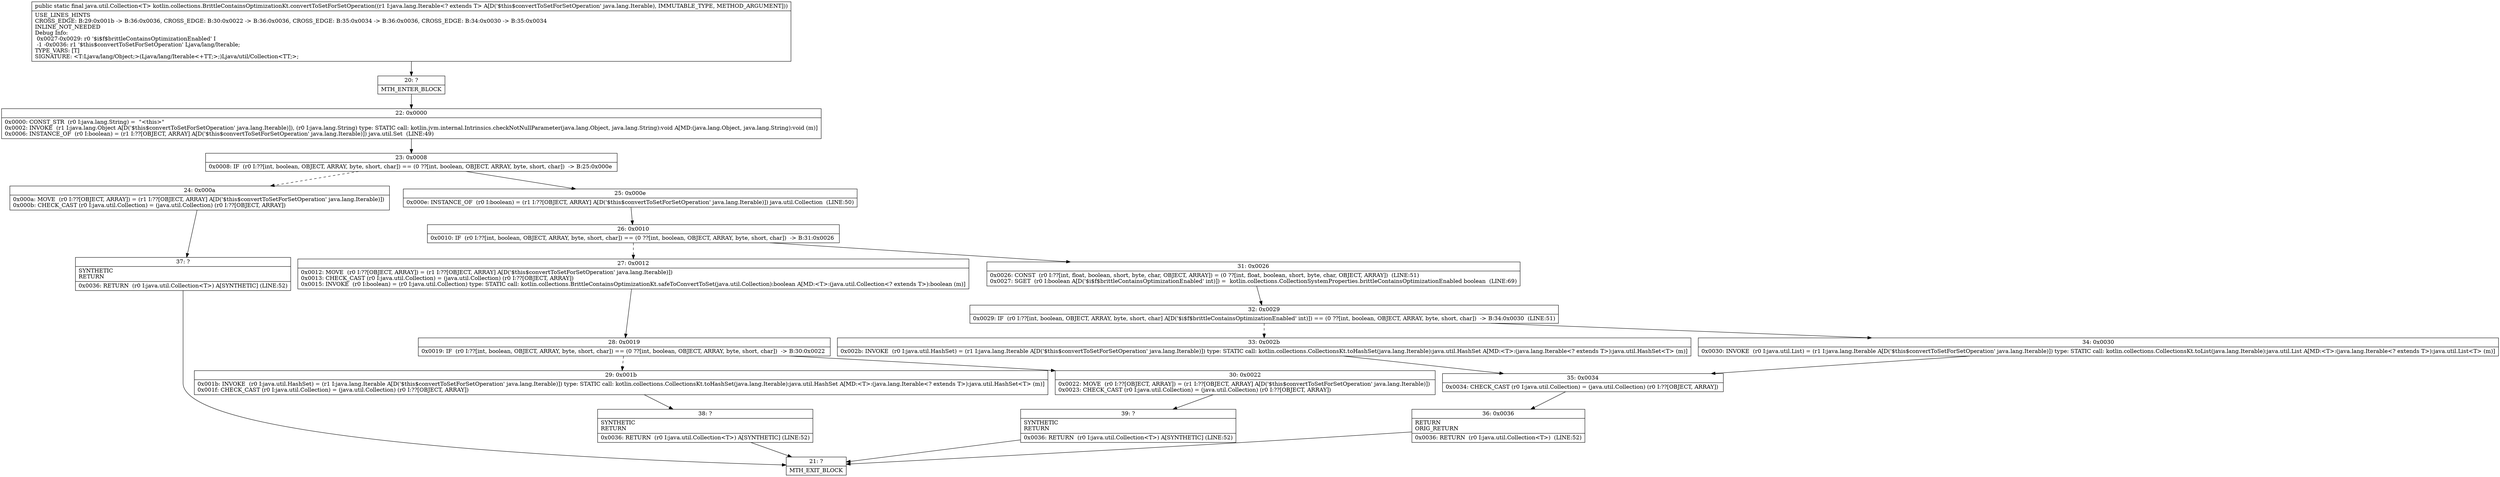digraph "CFG forkotlin.collections.BrittleContainsOptimizationKt.convertToSetForSetOperation(Ljava\/lang\/Iterable;)Ljava\/util\/Collection;" {
Node_20 [shape=record,label="{20\:\ ?|MTH_ENTER_BLOCK\l}"];
Node_22 [shape=record,label="{22\:\ 0x0000|0x0000: CONST_STR  (r0 I:java.lang.String) =  \"\<this\>\" \l0x0002: INVOKE  (r1 I:java.lang.Object A[D('$this$convertToSetForSetOperation' java.lang.Iterable)]), (r0 I:java.lang.String) type: STATIC call: kotlin.jvm.internal.Intrinsics.checkNotNullParameter(java.lang.Object, java.lang.String):void A[MD:(java.lang.Object, java.lang.String):void (m)]\l0x0006: INSTANCE_OF  (r0 I:boolean) = (r1 I:??[OBJECT, ARRAY] A[D('$this$convertToSetForSetOperation' java.lang.Iterable)]) java.util.Set  (LINE:49)\l}"];
Node_23 [shape=record,label="{23\:\ 0x0008|0x0008: IF  (r0 I:??[int, boolean, OBJECT, ARRAY, byte, short, char]) == (0 ??[int, boolean, OBJECT, ARRAY, byte, short, char])  \-\> B:25:0x000e \l}"];
Node_24 [shape=record,label="{24\:\ 0x000a|0x000a: MOVE  (r0 I:??[OBJECT, ARRAY]) = (r1 I:??[OBJECT, ARRAY] A[D('$this$convertToSetForSetOperation' java.lang.Iterable)]) \l0x000b: CHECK_CAST (r0 I:java.util.Collection) = (java.util.Collection) (r0 I:??[OBJECT, ARRAY]) \l}"];
Node_37 [shape=record,label="{37\:\ ?|SYNTHETIC\lRETURN\l|0x0036: RETURN  (r0 I:java.util.Collection\<T\>) A[SYNTHETIC] (LINE:52)\l}"];
Node_21 [shape=record,label="{21\:\ ?|MTH_EXIT_BLOCK\l}"];
Node_25 [shape=record,label="{25\:\ 0x000e|0x000e: INSTANCE_OF  (r0 I:boolean) = (r1 I:??[OBJECT, ARRAY] A[D('$this$convertToSetForSetOperation' java.lang.Iterable)]) java.util.Collection  (LINE:50)\l}"];
Node_26 [shape=record,label="{26\:\ 0x0010|0x0010: IF  (r0 I:??[int, boolean, OBJECT, ARRAY, byte, short, char]) == (0 ??[int, boolean, OBJECT, ARRAY, byte, short, char])  \-\> B:31:0x0026 \l}"];
Node_27 [shape=record,label="{27\:\ 0x0012|0x0012: MOVE  (r0 I:??[OBJECT, ARRAY]) = (r1 I:??[OBJECT, ARRAY] A[D('$this$convertToSetForSetOperation' java.lang.Iterable)]) \l0x0013: CHECK_CAST (r0 I:java.util.Collection) = (java.util.Collection) (r0 I:??[OBJECT, ARRAY]) \l0x0015: INVOKE  (r0 I:boolean) = (r0 I:java.util.Collection) type: STATIC call: kotlin.collections.BrittleContainsOptimizationKt.safeToConvertToSet(java.util.Collection):boolean A[MD:\<T\>:(java.util.Collection\<? extends T\>):boolean (m)]\l}"];
Node_28 [shape=record,label="{28\:\ 0x0019|0x0019: IF  (r0 I:??[int, boolean, OBJECT, ARRAY, byte, short, char]) == (0 ??[int, boolean, OBJECT, ARRAY, byte, short, char])  \-\> B:30:0x0022 \l}"];
Node_29 [shape=record,label="{29\:\ 0x001b|0x001b: INVOKE  (r0 I:java.util.HashSet) = (r1 I:java.lang.Iterable A[D('$this$convertToSetForSetOperation' java.lang.Iterable)]) type: STATIC call: kotlin.collections.CollectionsKt.toHashSet(java.lang.Iterable):java.util.HashSet A[MD:\<T\>:(java.lang.Iterable\<? extends T\>):java.util.HashSet\<T\> (m)]\l0x001f: CHECK_CAST (r0 I:java.util.Collection) = (java.util.Collection) (r0 I:??[OBJECT, ARRAY]) \l}"];
Node_38 [shape=record,label="{38\:\ ?|SYNTHETIC\lRETURN\l|0x0036: RETURN  (r0 I:java.util.Collection\<T\>) A[SYNTHETIC] (LINE:52)\l}"];
Node_30 [shape=record,label="{30\:\ 0x0022|0x0022: MOVE  (r0 I:??[OBJECT, ARRAY]) = (r1 I:??[OBJECT, ARRAY] A[D('$this$convertToSetForSetOperation' java.lang.Iterable)]) \l0x0023: CHECK_CAST (r0 I:java.util.Collection) = (java.util.Collection) (r0 I:??[OBJECT, ARRAY]) \l}"];
Node_39 [shape=record,label="{39\:\ ?|SYNTHETIC\lRETURN\l|0x0036: RETURN  (r0 I:java.util.Collection\<T\>) A[SYNTHETIC] (LINE:52)\l}"];
Node_31 [shape=record,label="{31\:\ 0x0026|0x0026: CONST  (r0 I:??[int, float, boolean, short, byte, char, OBJECT, ARRAY]) = (0 ??[int, float, boolean, short, byte, char, OBJECT, ARRAY])  (LINE:51)\l0x0027: SGET  (r0 I:boolean A[D('$i$f$brittleContainsOptimizationEnabled' int)]) =  kotlin.collections.CollectionSystemProperties.brittleContainsOptimizationEnabled boolean  (LINE:69)\l}"];
Node_32 [shape=record,label="{32\:\ 0x0029|0x0029: IF  (r0 I:??[int, boolean, OBJECT, ARRAY, byte, short, char] A[D('$i$f$brittleContainsOptimizationEnabled' int)]) == (0 ??[int, boolean, OBJECT, ARRAY, byte, short, char])  \-\> B:34:0x0030  (LINE:51)\l}"];
Node_33 [shape=record,label="{33\:\ 0x002b|0x002b: INVOKE  (r0 I:java.util.HashSet) = (r1 I:java.lang.Iterable A[D('$this$convertToSetForSetOperation' java.lang.Iterable)]) type: STATIC call: kotlin.collections.CollectionsKt.toHashSet(java.lang.Iterable):java.util.HashSet A[MD:\<T\>:(java.lang.Iterable\<? extends T\>):java.util.HashSet\<T\> (m)]\l}"];
Node_35 [shape=record,label="{35\:\ 0x0034|0x0034: CHECK_CAST (r0 I:java.util.Collection) = (java.util.Collection) (r0 I:??[OBJECT, ARRAY]) \l}"];
Node_36 [shape=record,label="{36\:\ 0x0036|RETURN\lORIG_RETURN\l|0x0036: RETURN  (r0 I:java.util.Collection\<T\>)  (LINE:52)\l}"];
Node_34 [shape=record,label="{34\:\ 0x0030|0x0030: INVOKE  (r0 I:java.util.List) = (r1 I:java.lang.Iterable A[D('$this$convertToSetForSetOperation' java.lang.Iterable)]) type: STATIC call: kotlin.collections.CollectionsKt.toList(java.lang.Iterable):java.util.List A[MD:\<T\>:(java.lang.Iterable\<? extends T\>):java.util.List\<T\> (m)]\l}"];
MethodNode[shape=record,label="{public static final java.util.Collection\<T\> kotlin.collections.BrittleContainsOptimizationKt.convertToSetForSetOperation((r1 I:java.lang.Iterable\<? extends T\> A[D('$this$convertToSetForSetOperation' java.lang.Iterable), IMMUTABLE_TYPE, METHOD_ARGUMENT]))  | USE_LINES_HINTS\lCROSS_EDGE: B:29:0x001b \-\> B:36:0x0036, CROSS_EDGE: B:30:0x0022 \-\> B:36:0x0036, CROSS_EDGE: B:35:0x0034 \-\> B:36:0x0036, CROSS_EDGE: B:34:0x0030 \-\> B:35:0x0034\lINLINE_NOT_NEEDED\lDebug Info:\l  0x0027\-0x0029: r0 '$i$f$brittleContainsOptimizationEnabled' I\l  \-1 \-0x0036: r1 '$this$convertToSetForSetOperation' Ljava\/lang\/Iterable;\lTYPE_VARS: [T]\lSIGNATURE: \<T:Ljava\/lang\/Object;\>(Ljava\/lang\/Iterable\<+TT;\>;)Ljava\/util\/Collection\<TT;\>;\l}"];
MethodNode -> Node_20;Node_20 -> Node_22;
Node_22 -> Node_23;
Node_23 -> Node_24[style=dashed];
Node_23 -> Node_25;
Node_24 -> Node_37;
Node_37 -> Node_21;
Node_25 -> Node_26;
Node_26 -> Node_27[style=dashed];
Node_26 -> Node_31;
Node_27 -> Node_28;
Node_28 -> Node_29[style=dashed];
Node_28 -> Node_30;
Node_29 -> Node_38;
Node_38 -> Node_21;
Node_30 -> Node_39;
Node_39 -> Node_21;
Node_31 -> Node_32;
Node_32 -> Node_33[style=dashed];
Node_32 -> Node_34;
Node_33 -> Node_35;
Node_35 -> Node_36;
Node_36 -> Node_21;
Node_34 -> Node_35;
}

